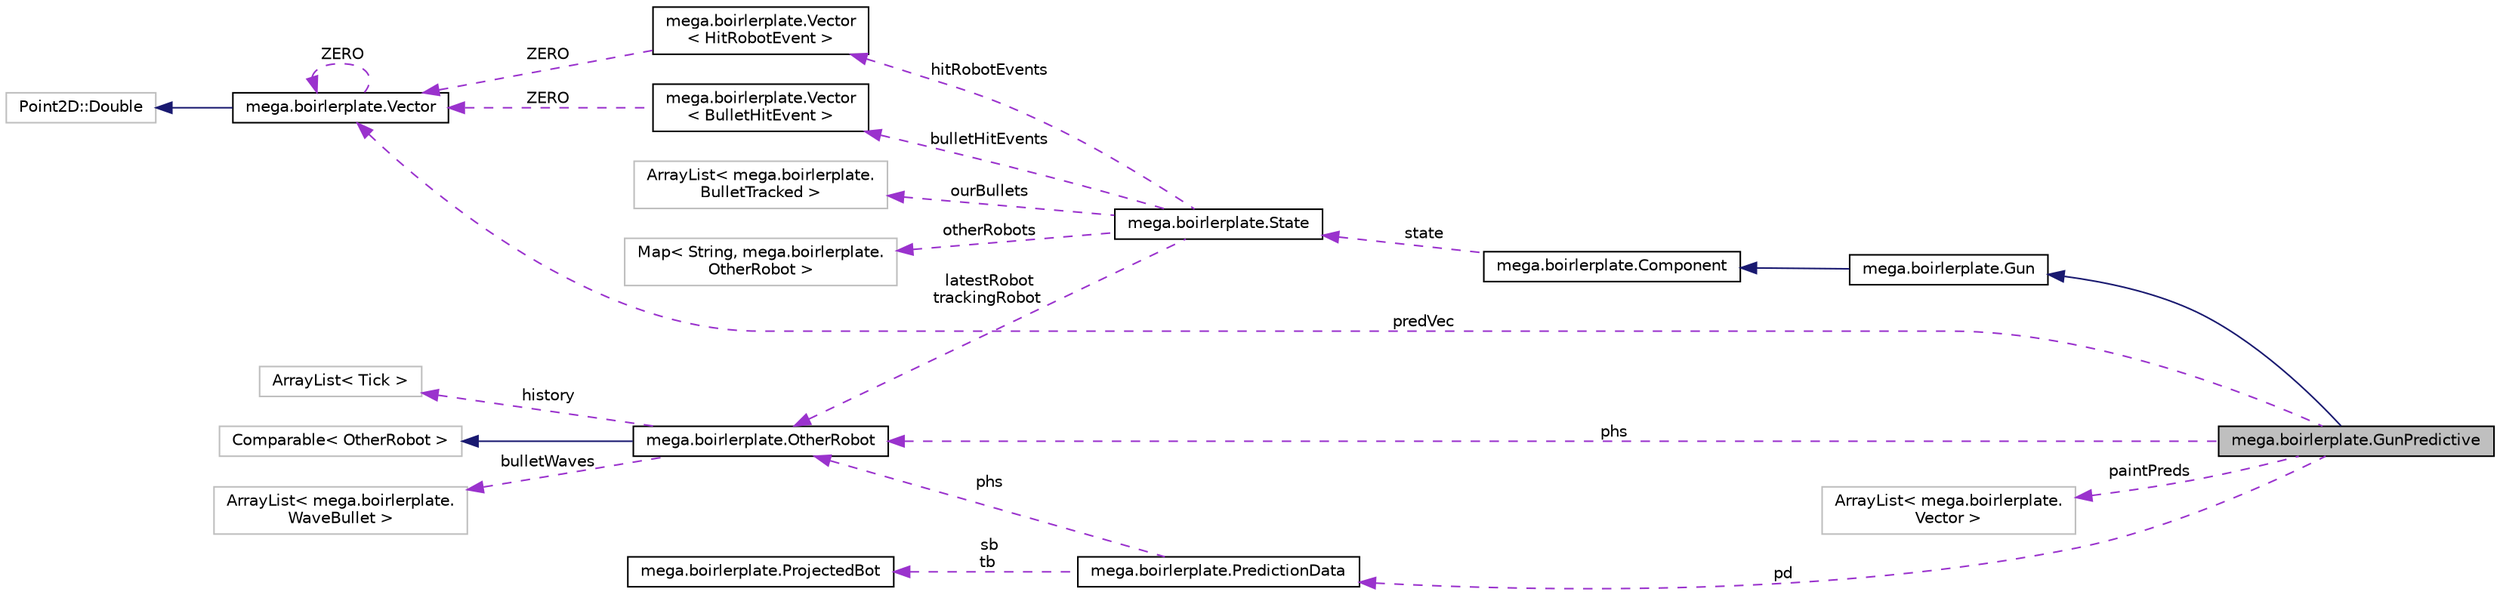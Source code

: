 digraph "mega.boirlerplate.GunPredictive"
{
  edge [fontname="Helvetica",fontsize="10",labelfontname="Helvetica",labelfontsize="10"];
  node [fontname="Helvetica",fontsize="10",shape=record];
  rankdir="LR";
  Node3 [label="mega.boirlerplate.GunPredictive",height=0.2,width=0.4,color="black", fillcolor="grey75", style="filled", fontcolor="black"];
  Node4 -> Node3 [dir="back",color="midnightblue",fontsize="10",style="solid"];
  Node4 [label="mega.boirlerplate.Gun",height=0.2,width=0.4,color="black", fillcolor="white", style="filled",URL="$classmega_1_1boirlerplate_1_1_gun.html"];
  Node5 -> Node4 [dir="back",color="midnightblue",fontsize="10",style="solid"];
  Node5 [label="mega.boirlerplate.Component",height=0.2,width=0.4,color="black", fillcolor="white", style="filled",URL="$classmega_1_1boirlerplate_1_1_component.html"];
  Node6 -> Node5 [dir="back",color="darkorchid3",fontsize="10",style="dashed",label=" state" ];
  Node6 [label="mega.boirlerplate.State",height=0.2,width=0.4,color="black", fillcolor="white", style="filled",URL="$classmega_1_1boirlerplate_1_1_state.html"];
  Node7 -> Node6 [dir="back",color="darkorchid3",fontsize="10",style="dashed",label=" hitRobotEvents" ];
  Node7 [label="mega.boirlerplate.Vector\l\< HitRobotEvent \>",height=0.2,width=0.4,color="black", fillcolor="white", style="filled",URL="$classmega_1_1boirlerplate_1_1_vector.html"];
  Node8 -> Node7 [dir="back",color="darkorchid3",fontsize="10",style="dashed",label=" ZERO" ];
  Node8 [label="mega.boirlerplate.Vector",height=0.2,width=0.4,color="black", fillcolor="white", style="filled",URL="$classmega_1_1boirlerplate_1_1_vector.html"];
  Node9 -> Node8 [dir="back",color="midnightblue",fontsize="10",style="solid"];
  Node9 [label="Point2D::Double",height=0.2,width=0.4,color="grey75", fillcolor="white", style="filled"];
  Node8 -> Node8 [dir="back",color="darkorchid3",fontsize="10",style="dashed",label=" ZERO" ];
  Node10 -> Node6 [dir="back",color="darkorchid3",fontsize="10",style="dashed",label=" latestRobot\ntrackingRobot" ];
  Node10 [label="mega.boirlerplate.OtherRobot",height=0.2,width=0.4,color="black", fillcolor="white", style="filled",URL="$classmega_1_1boirlerplate_1_1_other_robot.html"];
  Node11 -> Node10 [dir="back",color="midnightblue",fontsize="10",style="solid"];
  Node11 [label="Comparable\< OtherRobot \>",height=0.2,width=0.4,color="grey75", fillcolor="white", style="filled"];
  Node12 -> Node10 [dir="back",color="darkorchid3",fontsize="10",style="dashed",label=" bulletWaves" ];
  Node12 [label="ArrayList\< mega.boirlerplate.\lWaveBullet \>",height=0.2,width=0.4,color="grey75", fillcolor="white", style="filled"];
  Node13 -> Node10 [dir="back",color="darkorchid3",fontsize="10",style="dashed",label=" history" ];
  Node13 [label="ArrayList\< Tick \>",height=0.2,width=0.4,color="grey75", fillcolor="white", style="filled"];
  Node14 -> Node6 [dir="back",color="darkorchid3",fontsize="10",style="dashed",label=" ourBullets" ];
  Node14 [label="ArrayList\< mega.boirlerplate.\lBulletTracked \>",height=0.2,width=0.4,color="grey75", fillcolor="white", style="filled"];
  Node15 -> Node6 [dir="back",color="darkorchid3",fontsize="10",style="dashed",label=" otherRobots" ];
  Node15 [label="Map\< String, mega.boirlerplate.\lOtherRobot \>",height=0.2,width=0.4,color="grey75", fillcolor="white", style="filled"];
  Node16 -> Node6 [dir="back",color="darkorchid3",fontsize="10",style="dashed",label=" bulletHitEvents" ];
  Node16 [label="mega.boirlerplate.Vector\l\< BulletHitEvent \>",height=0.2,width=0.4,color="black", fillcolor="white", style="filled",URL="$classmega_1_1boirlerplate_1_1_vector.html"];
  Node8 -> Node16 [dir="back",color="darkorchid3",fontsize="10",style="dashed",label=" ZERO" ];
  Node10 -> Node3 [dir="back",color="darkorchid3",fontsize="10",style="dashed",label=" phs" ];
  Node8 -> Node3 [dir="back",color="darkorchid3",fontsize="10",style="dashed",label=" predVec" ];
  Node17 -> Node3 [dir="back",color="darkorchid3",fontsize="10",style="dashed",label=" paintPreds" ];
  Node17 [label="ArrayList\< mega.boirlerplate.\lVector \>",height=0.2,width=0.4,color="grey75", fillcolor="white", style="filled"];
  Node18 -> Node3 [dir="back",color="darkorchid3",fontsize="10",style="dashed",label=" pd" ];
  Node18 [label="mega.boirlerplate.PredictionData",height=0.2,width=0.4,color="black", fillcolor="white", style="filled",URL="$classmega_1_1boirlerplate_1_1_prediction_data.html"];
  Node19 -> Node18 [dir="back",color="darkorchid3",fontsize="10",style="dashed",label=" sb\ntb" ];
  Node19 [label="mega.boirlerplate.ProjectedBot",height=0.2,width=0.4,color="black", fillcolor="white", style="filled",URL="$classmega_1_1boirlerplate_1_1_projected_bot.html"];
  Node10 -> Node18 [dir="back",color="darkorchid3",fontsize="10",style="dashed",label=" phs" ];
}
